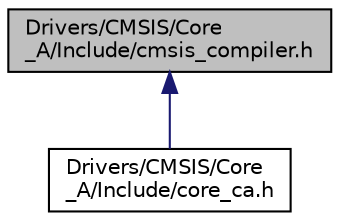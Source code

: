 digraph "Drivers/CMSIS/Core_A/Include/cmsis_compiler.h"
{
 // LATEX_PDF_SIZE
  edge [fontname="Helvetica",fontsize="10",labelfontname="Helvetica",labelfontsize="10"];
  node [fontname="Helvetica",fontsize="10",shape=record];
  Node1 [label="Drivers/CMSIS/Core\l_A/Include/cmsis_compiler.h",height=0.2,width=0.4,color="black", fillcolor="grey75", style="filled", fontcolor="black",tooltip="CMSIS compiler specific macros, functions, instructions."];
  Node1 -> Node2 [dir="back",color="midnightblue",fontsize="10",style="solid",fontname="Helvetica"];
  Node2 [label="Drivers/CMSIS/Core\l_A/Include/core_ca.h",height=0.2,width=0.4,color="black", fillcolor="white", style="filled",URL="$core__ca_8h.html",tooltip="CMSIS Cortex-A Core Peripheral Access Layer Header File."];
}
